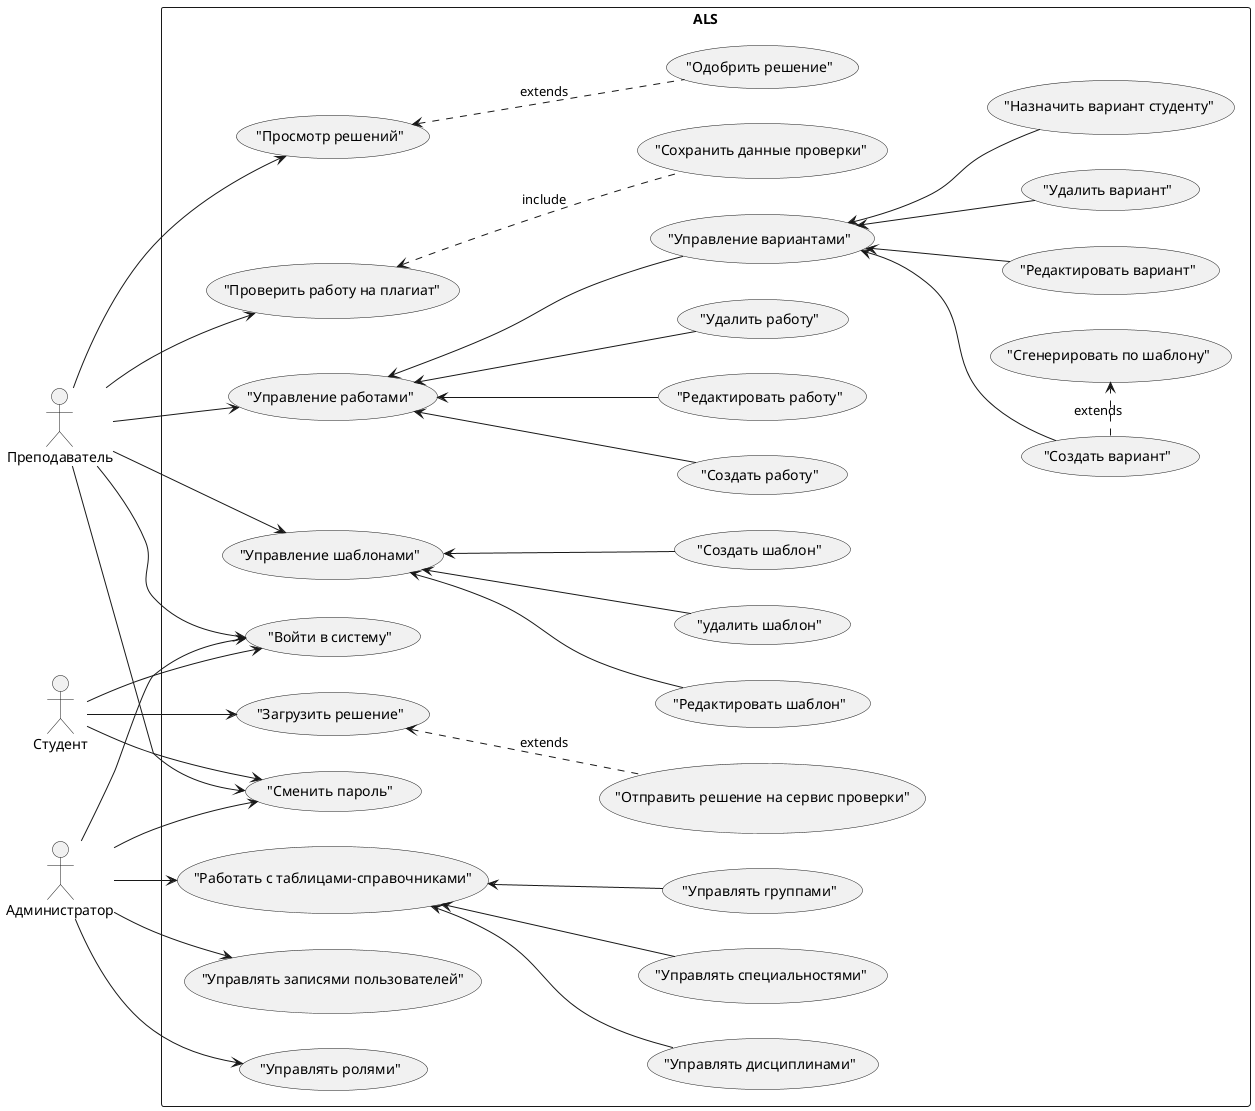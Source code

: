 @startuml UseCases

left to right direction
skinparam packageStyle rectangle

actor "Студент" as Student
actor "Преподаватель" as Teacher 
actor "Администратор" as Admin

rectangle ALS {
    ("Войти в систему") as LogIn
    ("Сменить пароль") as ChangePass

    Student --> LogIn
    Teacher --> LogIn
    Admin --> LogIn

    Student --> ChangePass
    Teacher --> ChangePass
    Admin --> ChangePass

    ("Загрузить решение") as LoadSolution
    Student --> LoadSolution
    ("Отправить решение на сервис проверки") as SendSolution
     LoadSolution <.. SendSolution: extends

    ("Управление работами") as WorkManage
    ("Создать работу") as CreateWork
    ("Редактировать работу") as EditWork
    ("Удалить работу") as DeleteWork
    ("Управление вариантами") as VariantManage
    ("Управление шаблонами") as TemplateManage
    ("Сгенерировать по шаблону") as GenerateVariant
    ("Создать вариант") as CreateVariant
    ("Редактировать вариант") as EditVariant
    ("Удалить вариант") as DeleteVariant
    ("Назнaчить вариант студенту") as SetVariantToStudent
    ("Создать шаблон") as TemplateCreate
    ("Редактировать шаблон") as TemplateUpdate
    ("удалить шаблон") as TemplateDelete

    Teacher -> WorkManage
    Teacher -> TemplateManage
    TemplateManage <-- TemplateCreate
    TemplateManage <-- TemplateUpdate
    TemplateManage <-- TemplateDelete
    WorkManage <-- CreateWork
    WorkManage <-- EditWork
    WorkManage <-- DeleteWork
    WorkManage <-- VariantManage
    VariantManage <-- CreateVariant
    VariantManage <-- EditVariant
    CreateVariant .> GenerateVariant: extends
    VariantManage <-- DeleteVariant
    VariantManage <-- SetVariantToStudent

    ("Просмотр решений") as WatchAnswers
    ("Одобрить решение") as SetMark
    Teacher --> WatchAnswers
    WatchAnswers <.. SetMark: extends

    ("Проверить работу на плагиат") as CheckAntiPlag
    Teacher --> CheckAntiPlag
    CheckAntiPlag <.. ("Сохранить данные проверки"): include

    ("Работать с таблицами-справочниками") as WorkWithTables
    Admin --> WorkWithTables

    ("Управлять дисциплинами") as WorkDiscipline
    ("Управлять специальностями") as WorkSpec
    ("Управлять группами") as WorkGroups

    WorkWithTables <-- WorkDiscipline
    WorkWithTables <-- WorkSpec 
    WorkWithTables <-- WorkGroups

    ("Управлять записями пользователей") as ManageUsers
    ("Управлять ролями") as ManageRoles
    Admin --> ManageUsers
    Admin --> ManageRoles
}

@enduml